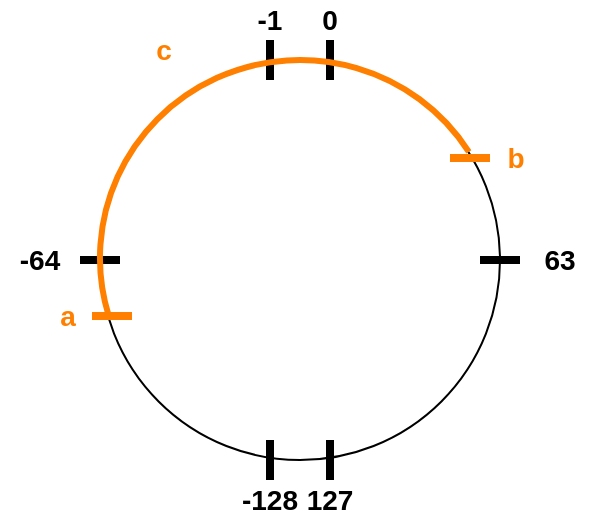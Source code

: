 <mxfile version="20.2.7" type="github">
  <diagram id="U7w3jC6lCQdBwr4YhOEJ" name="第 1 页">
    <mxGraphModel dx="782" dy="474" grid="0" gridSize="10" guides="1" tooltips="1" connect="1" arrows="1" fold="1" page="1" pageScale="1" pageWidth="827" pageHeight="1169" math="0" shadow="0">
      <root>
        <mxCell id="0" />
        <mxCell id="1" parent="0" />
        <mxCell id="xpR3RBR38ZASa95FE2hc-2" value="" style="ellipse;whiteSpace=wrap;html=1;aspect=fixed;container=0;" vertex="1" parent="1">
          <mxGeometry x="260" y="200" width="200" height="200" as="geometry" />
        </mxCell>
        <mxCell id="xpR3RBR38ZASa95FE2hc-9" value="" style="line;strokeWidth=4;html=1;perimeter=backbonePerimeter;points=[];outlineConnect=0;" vertex="1" parent="1">
          <mxGeometry x="450" y="295" width="20" height="10" as="geometry" />
        </mxCell>
        <mxCell id="xpR3RBR38ZASa95FE2hc-10" value="" style="line;strokeWidth=4;html=1;perimeter=backbonePerimeter;points=[];outlineConnect=0;" vertex="1" parent="1">
          <mxGeometry x="250" y="295" width="20" height="10" as="geometry" />
        </mxCell>
        <mxCell id="xpR3RBR38ZASa95FE2hc-11" value="" style="line;strokeWidth=4;direction=south;html=1;perimeter=backbonePerimeter;points=[];outlineConnect=0;" vertex="1" parent="1">
          <mxGeometry x="340" y="190" width="10" height="20" as="geometry" />
        </mxCell>
        <mxCell id="xpR3RBR38ZASa95FE2hc-12" value="" style="line;strokeWidth=4;direction=south;html=1;perimeter=backbonePerimeter;points=[];outlineConnect=0;" vertex="1" parent="1">
          <mxGeometry x="370" y="190" width="10" height="20" as="geometry" />
        </mxCell>
        <mxCell id="xpR3RBR38ZASa95FE2hc-13" value="" style="line;strokeWidth=4;direction=south;html=1;perimeter=backbonePerimeter;points=[];outlineConnect=0;" vertex="1" parent="1">
          <mxGeometry x="340" y="390" width="10" height="20" as="geometry" />
        </mxCell>
        <mxCell id="xpR3RBR38ZASa95FE2hc-14" value="" style="line;strokeWidth=4;direction=south;html=1;perimeter=backbonePerimeter;points=[];outlineConnect=0;" vertex="1" parent="1">
          <mxGeometry x="370" y="390" width="10" height="20" as="geometry" />
        </mxCell>
        <mxCell id="xpR3RBR38ZASa95FE2hc-15" value="-1" style="text;html=1;strokeColor=none;fillColor=none;align=center;verticalAlign=middle;whiteSpace=wrap;rounded=0;fontStyle=1;fontSize=14;" vertex="1" parent="1">
          <mxGeometry x="325" y="170" width="40" height="20" as="geometry" />
        </mxCell>
        <mxCell id="xpR3RBR38ZASa95FE2hc-16" value="0" style="text;html=1;strokeColor=none;fillColor=none;align=center;verticalAlign=middle;whiteSpace=wrap;rounded=0;fontStyle=1;fontSize=14;" vertex="1" parent="1">
          <mxGeometry x="355" y="170" width="40" height="20" as="geometry" />
        </mxCell>
        <mxCell id="xpR3RBR38ZASa95FE2hc-17" value="63" style="text;html=1;strokeColor=none;fillColor=none;align=center;verticalAlign=middle;whiteSpace=wrap;rounded=0;fontStyle=1;fontSize=14;" vertex="1" parent="1">
          <mxGeometry x="470" y="290" width="40" height="20" as="geometry" />
        </mxCell>
        <mxCell id="xpR3RBR38ZASa95FE2hc-18" value="127" style="text;html=1;strokeColor=none;fillColor=none;align=center;verticalAlign=middle;whiteSpace=wrap;rounded=0;fontStyle=1;fontSize=14;" vertex="1" parent="1">
          <mxGeometry x="355" y="410" width="40" height="20" as="geometry" />
        </mxCell>
        <mxCell id="xpR3RBR38ZASa95FE2hc-19" value="-128" style="text;html=1;strokeColor=none;fillColor=none;align=center;verticalAlign=middle;whiteSpace=wrap;rounded=0;fontStyle=1;fontSize=14;" vertex="1" parent="1">
          <mxGeometry x="325" y="410" width="40" height="20" as="geometry" />
        </mxCell>
        <mxCell id="xpR3RBR38ZASa95FE2hc-21" value="-64" style="text;html=1;strokeColor=none;fillColor=none;align=center;verticalAlign=middle;whiteSpace=wrap;rounded=0;fontStyle=1;fontSize=14;" vertex="1" parent="1">
          <mxGeometry x="210" y="290" width="40" height="20" as="geometry" />
        </mxCell>
        <mxCell id="xpR3RBR38ZASa95FE2hc-24" value="" style="verticalLabelPosition=bottom;verticalAlign=top;html=1;shape=mxgraph.basic.arc;startAngle=0.703;endAngle=0.16;fontSize=14;labelBackgroundColor=none;labelBorderColor=none;fillColor=#ffe6cc;strokeColor=#FF8000;strokeWidth=3;" vertex="1" parent="1">
          <mxGeometry x="260" y="200" width="200" height="198" as="geometry" />
        </mxCell>
        <mxCell id="xpR3RBR38ZASa95FE2hc-26" value="b" style="text;html=1;strokeColor=none;fillColor=none;align=center;verticalAlign=middle;whiteSpace=wrap;rounded=0;fontStyle=1;fontSize=14;fontColor=#FF8000;" vertex="1" parent="1">
          <mxGeometry x="448" y="239" width="40" height="20" as="geometry" />
        </mxCell>
        <mxCell id="xpR3RBR38ZASa95FE2hc-27" value="a" style="text;html=1;strokeColor=none;fillColor=none;align=center;verticalAlign=middle;whiteSpace=wrap;rounded=0;fontStyle=1;fontSize=14;fontColor=#FF8000;" vertex="1" parent="1">
          <mxGeometry x="224" y="318" width="40" height="20" as="geometry" />
        </mxCell>
        <mxCell id="xpR3RBR38ZASa95FE2hc-28" value="c" style="text;html=1;strokeColor=none;fillColor=none;align=center;verticalAlign=middle;whiteSpace=wrap;rounded=0;fontStyle=1;fontSize=14;fontColor=#FF8000;" vertex="1" parent="1">
          <mxGeometry x="272" y="185" width="40" height="20" as="geometry" />
        </mxCell>
        <mxCell id="xpR3RBR38ZASa95FE2hc-29" value="" style="line;strokeWidth=4;html=1;perimeter=backbonePerimeter;points=[];outlineConnect=0;strokeColor=#FF8000;" vertex="1" parent="1">
          <mxGeometry x="435" y="244" width="20" height="10" as="geometry" />
        </mxCell>
        <mxCell id="xpR3RBR38ZASa95FE2hc-30" value="" style="line;strokeWidth=4;html=1;perimeter=backbonePerimeter;points=[];outlineConnect=0;strokeColor=#FF8000;" vertex="1" parent="1">
          <mxGeometry x="256" y="323" width="20" height="10" as="geometry" />
        </mxCell>
      </root>
    </mxGraphModel>
  </diagram>
</mxfile>
